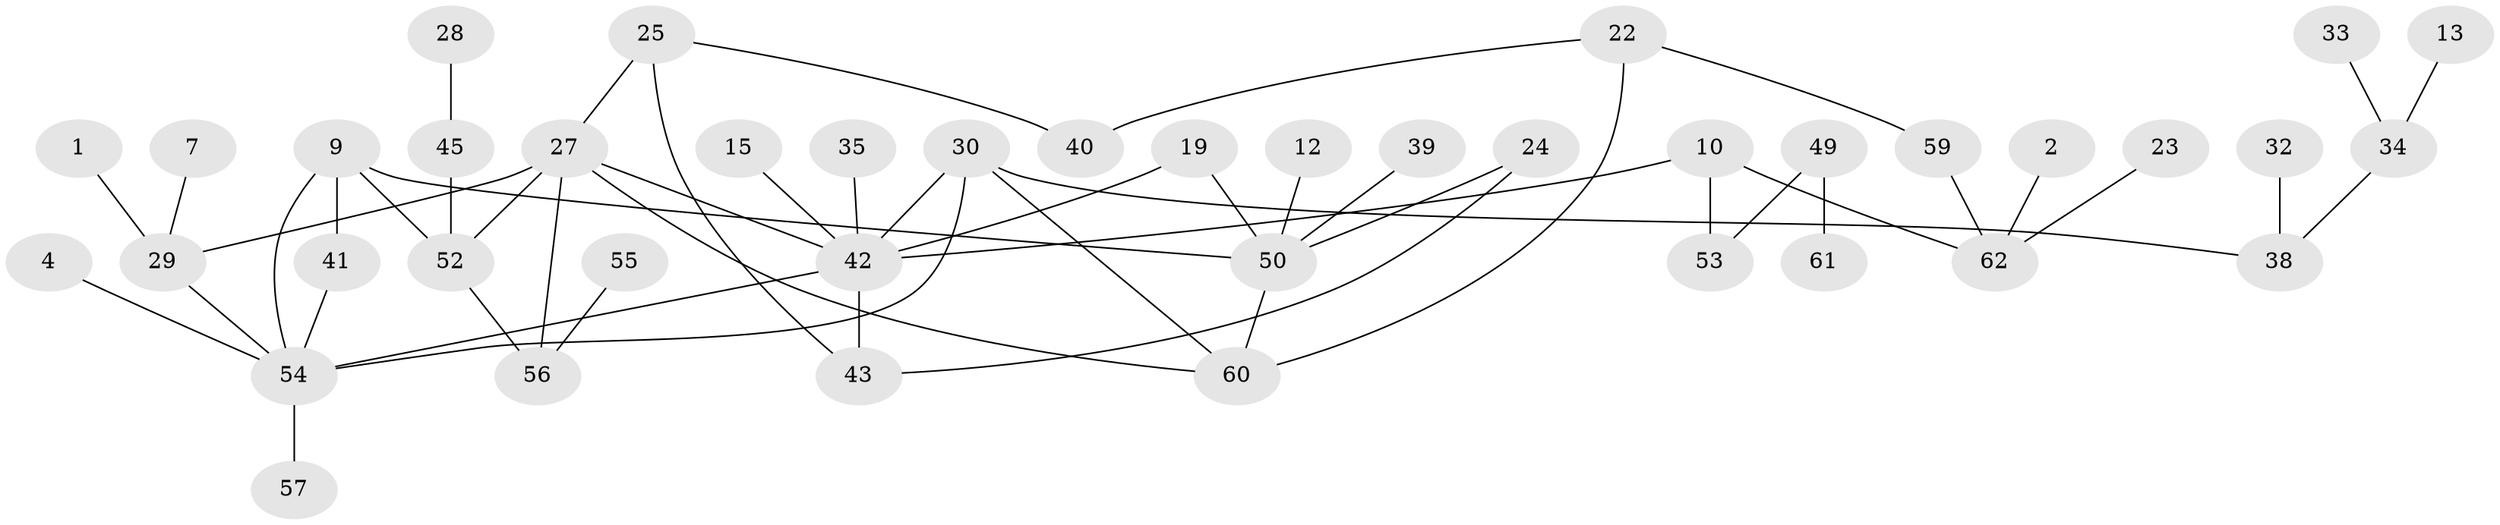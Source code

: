 // original degree distribution, {2: 0.2926829268292683, 1: 0.2764227642276423, 4: 0.0975609756097561, 3: 0.14634146341463414, 0: 0.15447154471544716, 5: 0.032520325203252036}
// Generated by graph-tools (version 1.1) at 2025/49/03/09/25 03:49:04]
// undirected, 41 vertices, 52 edges
graph export_dot {
graph [start="1"]
  node [color=gray90,style=filled];
  1;
  2;
  4;
  7;
  9;
  10;
  12;
  13;
  15;
  19;
  22;
  23;
  24;
  25;
  27;
  28;
  29;
  30;
  32;
  33;
  34;
  35;
  38;
  39;
  40;
  41;
  42;
  43;
  45;
  49;
  50;
  52;
  53;
  54;
  55;
  56;
  57;
  59;
  60;
  61;
  62;
  1 -- 29 [weight=1.0];
  2 -- 62 [weight=1.0];
  4 -- 54 [weight=1.0];
  7 -- 29 [weight=1.0];
  9 -- 41 [weight=1.0];
  9 -- 50 [weight=1.0];
  9 -- 52 [weight=1.0];
  9 -- 54 [weight=1.0];
  10 -- 42 [weight=1.0];
  10 -- 53 [weight=1.0];
  10 -- 62 [weight=1.0];
  12 -- 50 [weight=1.0];
  13 -- 34 [weight=1.0];
  15 -- 42 [weight=1.0];
  19 -- 42 [weight=1.0];
  19 -- 50 [weight=1.0];
  22 -- 40 [weight=1.0];
  22 -- 59 [weight=1.0];
  22 -- 60 [weight=1.0];
  23 -- 62 [weight=1.0];
  24 -- 43 [weight=1.0];
  24 -- 50 [weight=1.0];
  25 -- 27 [weight=1.0];
  25 -- 40 [weight=1.0];
  25 -- 43 [weight=1.0];
  27 -- 29 [weight=1.0];
  27 -- 42 [weight=1.0];
  27 -- 52 [weight=1.0];
  27 -- 56 [weight=1.0];
  27 -- 60 [weight=1.0];
  28 -- 45 [weight=1.0];
  29 -- 54 [weight=1.0];
  30 -- 38 [weight=1.0];
  30 -- 42 [weight=1.0];
  30 -- 54 [weight=1.0];
  30 -- 60 [weight=1.0];
  32 -- 38 [weight=1.0];
  33 -- 34 [weight=1.0];
  34 -- 38 [weight=1.0];
  35 -- 42 [weight=1.0];
  39 -- 50 [weight=1.0];
  41 -- 54 [weight=1.0];
  42 -- 43 [weight=1.0];
  42 -- 54 [weight=1.0];
  45 -- 52 [weight=1.0];
  49 -- 53 [weight=1.0];
  49 -- 61 [weight=1.0];
  50 -- 60 [weight=1.0];
  52 -- 56 [weight=1.0];
  54 -- 57 [weight=1.0];
  55 -- 56 [weight=1.0];
  59 -- 62 [weight=1.0];
}

